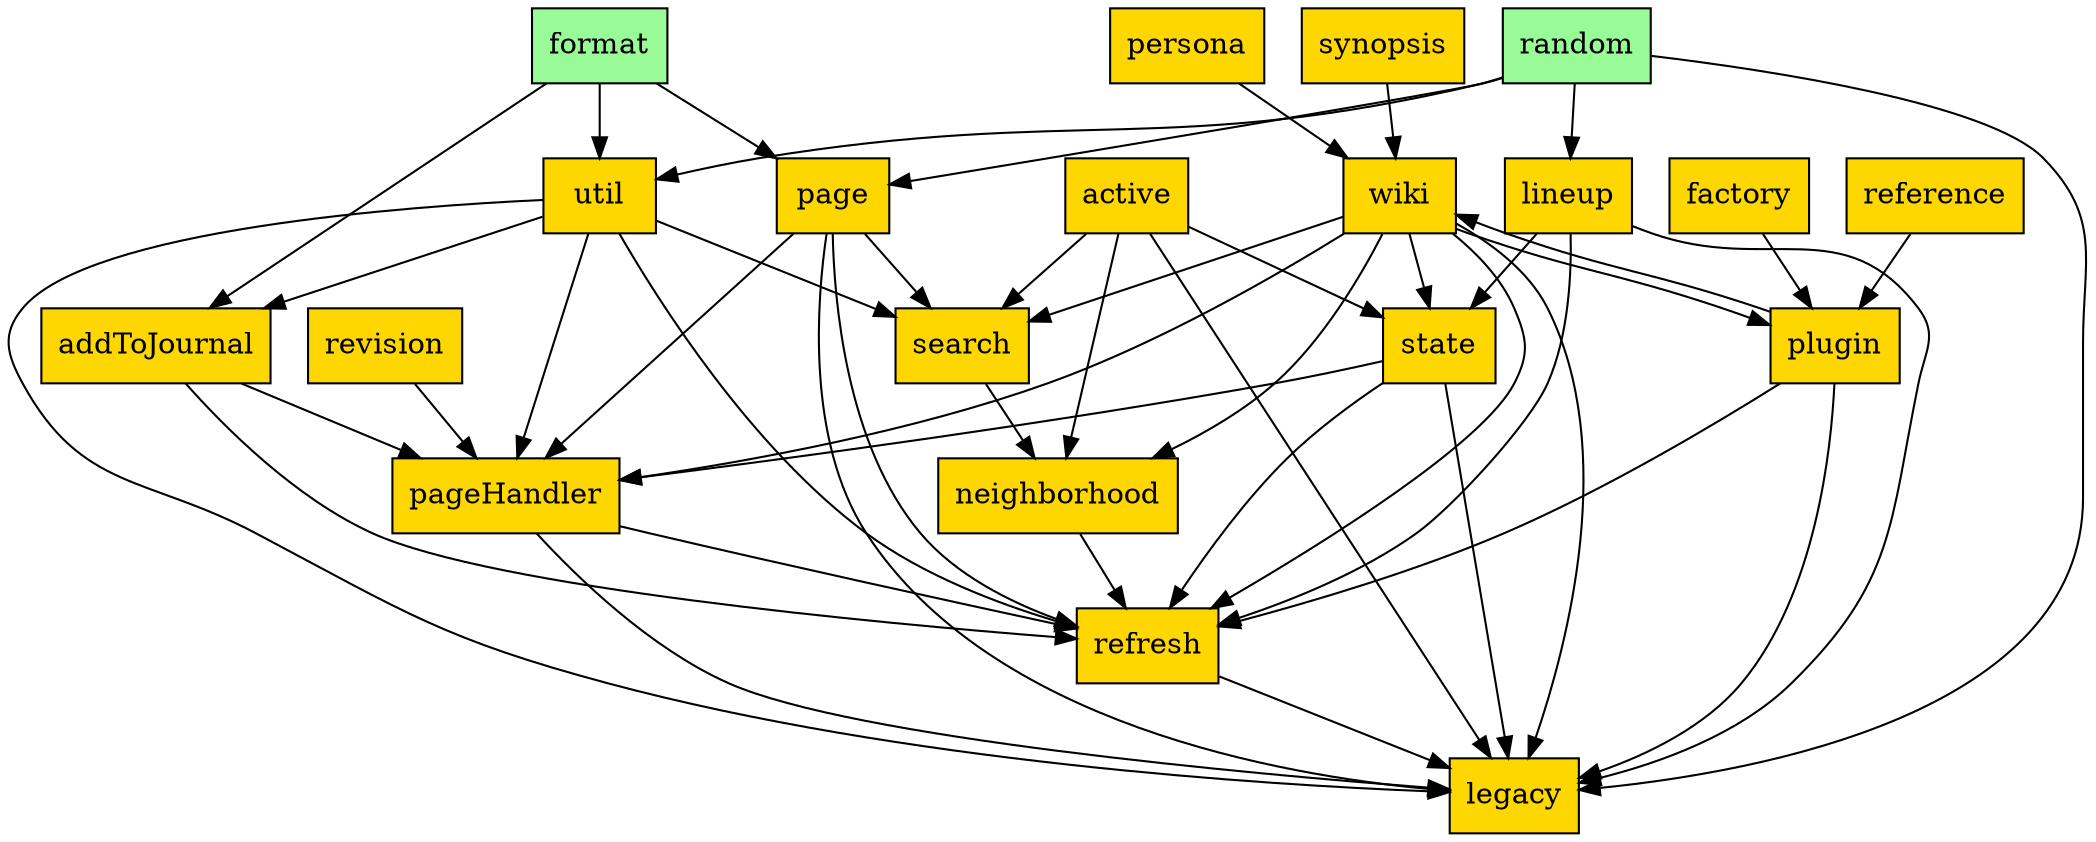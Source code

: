 digraph { node [style=filled shape=box];

active [fillcolor=gold];

addToJournal [fillcolor=gold];
util -> addToJournal;
format -> addToJournal;

factory [fillcolor=gold];

format [fillcolor=paleGreen];

legacy [fillcolor=gold];
wiki -> legacy;
util -> legacy;
random -> legacy;
pageHandler -> legacy;
plugin -> legacy;
state -> legacy;
active -> legacy;
refresh -> legacy;
page -> legacy;
lineup -> legacy;

lineup [fillcolor=gold];
random -> lineup;

neighborhood [fillcolor=gold];
wiki -> neighborhood;
active -> neighborhood;
search -> neighborhood;

page [fillcolor=gold];
random -> page;
format -> page;

pageHandler [fillcolor=gold];
wiki -> pageHandler;
util -> pageHandler;
state -> pageHandler;
revision -> pageHandler;
addToJournal -> pageHandler;
page -> pageHandler;

persona [fillcolor=gold];

plugin [fillcolor=gold];
wiki -> plugin;
reference -> plugin;
factory -> plugin;

random [fillcolor=paleGreen];

reference [fillcolor=gold];

refresh [fillcolor=gold];
util -> refresh;
pageHandler -> refresh;
page -> refresh;
plugin -> refresh;
state -> refresh;
neighborhood -> refresh;
addToJournal -> refresh;
wiki -> refresh;
lineup -> refresh;

revision [fillcolor=gold];

search [fillcolor=gold];
wiki -> search;
util -> search;
active -> search;
page -> search;

state [fillcolor=gold];
wiki -> state;
active -> state;
lineup -> state;

synopsis [fillcolor=gold];

util [fillcolor=gold];
random -> util;
format -> util;

wiki [fillcolor=gold];
synopsis -> wiki;
persona -> wiki;
plugin -> wiki;
}
